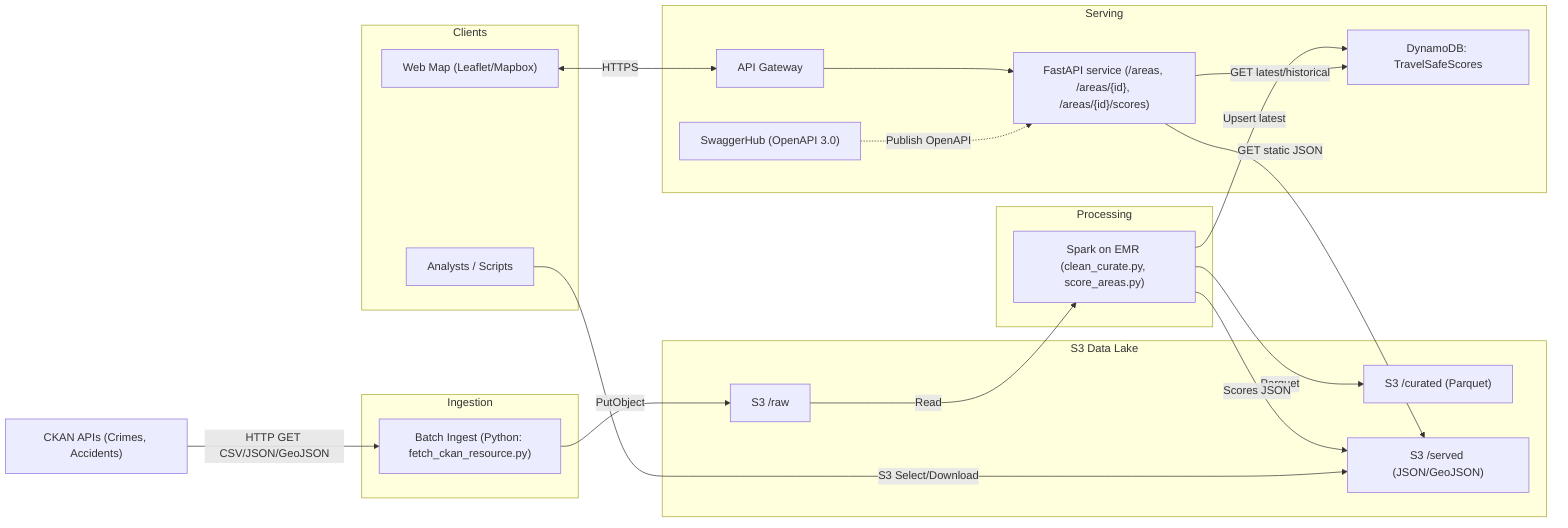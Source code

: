flowchart LR
  %% --- External Sources ---
  CKAN["CKAN APIs (Crimes, Accidents)"]

  %% --- Ingestion ---
  subgraph Ingestion
    ING["Batch Ingest (Python: fetch_ckan_resource.py)"]
  end

  %% --- Storage (Data Lake) ---
  subgraph "S3 Data Lake"
    RAW["S3 /raw"]
    CUR["S3 /curated (Parquet)"]
    SRV["S3 /served (JSON/GeoJSON)"]
  end

  %% --- Processing ---
  subgraph Processing
    EMR["Spark on EMR (clean_curate.py, score_areas.py)"]
  end

  %% --- Serving/Data API ---
  subgraph Serving
    DDB["DynamoDB: TravelSafeScores"]
    API["FastAPI service (/areas, /areas/{id}, /areas/{id}/scores)"]
    GATE["API Gateway"]
    SWG["SwaggerHub (OpenAPI 3.0)"]
  end

  %% --- Clients ---
  subgraph Clients
    MAP["Web Map (Leaflet/Mapbox)"]
    CLI["Analysts / Scripts"]
  end

  CKAN -->|HTTP GET CSV/JSON/GeoJSON| ING
  ING -->|PutObject| RAW
  RAW -->|Read| EMR
  EMR -->|Parquet| CUR
  EMR -->|Scores JSON| SRV
  EMR -->|Upsert latest| DDB
  GATE --> API
  API -->|GET latest/historical| DDB
  API -->|GET static JSON| SRV
  SWG -.->|Publish OpenAPI| API
  MAP <-->|HTTPS| GATE
  CLI -->|S3 Select/Download| SRV